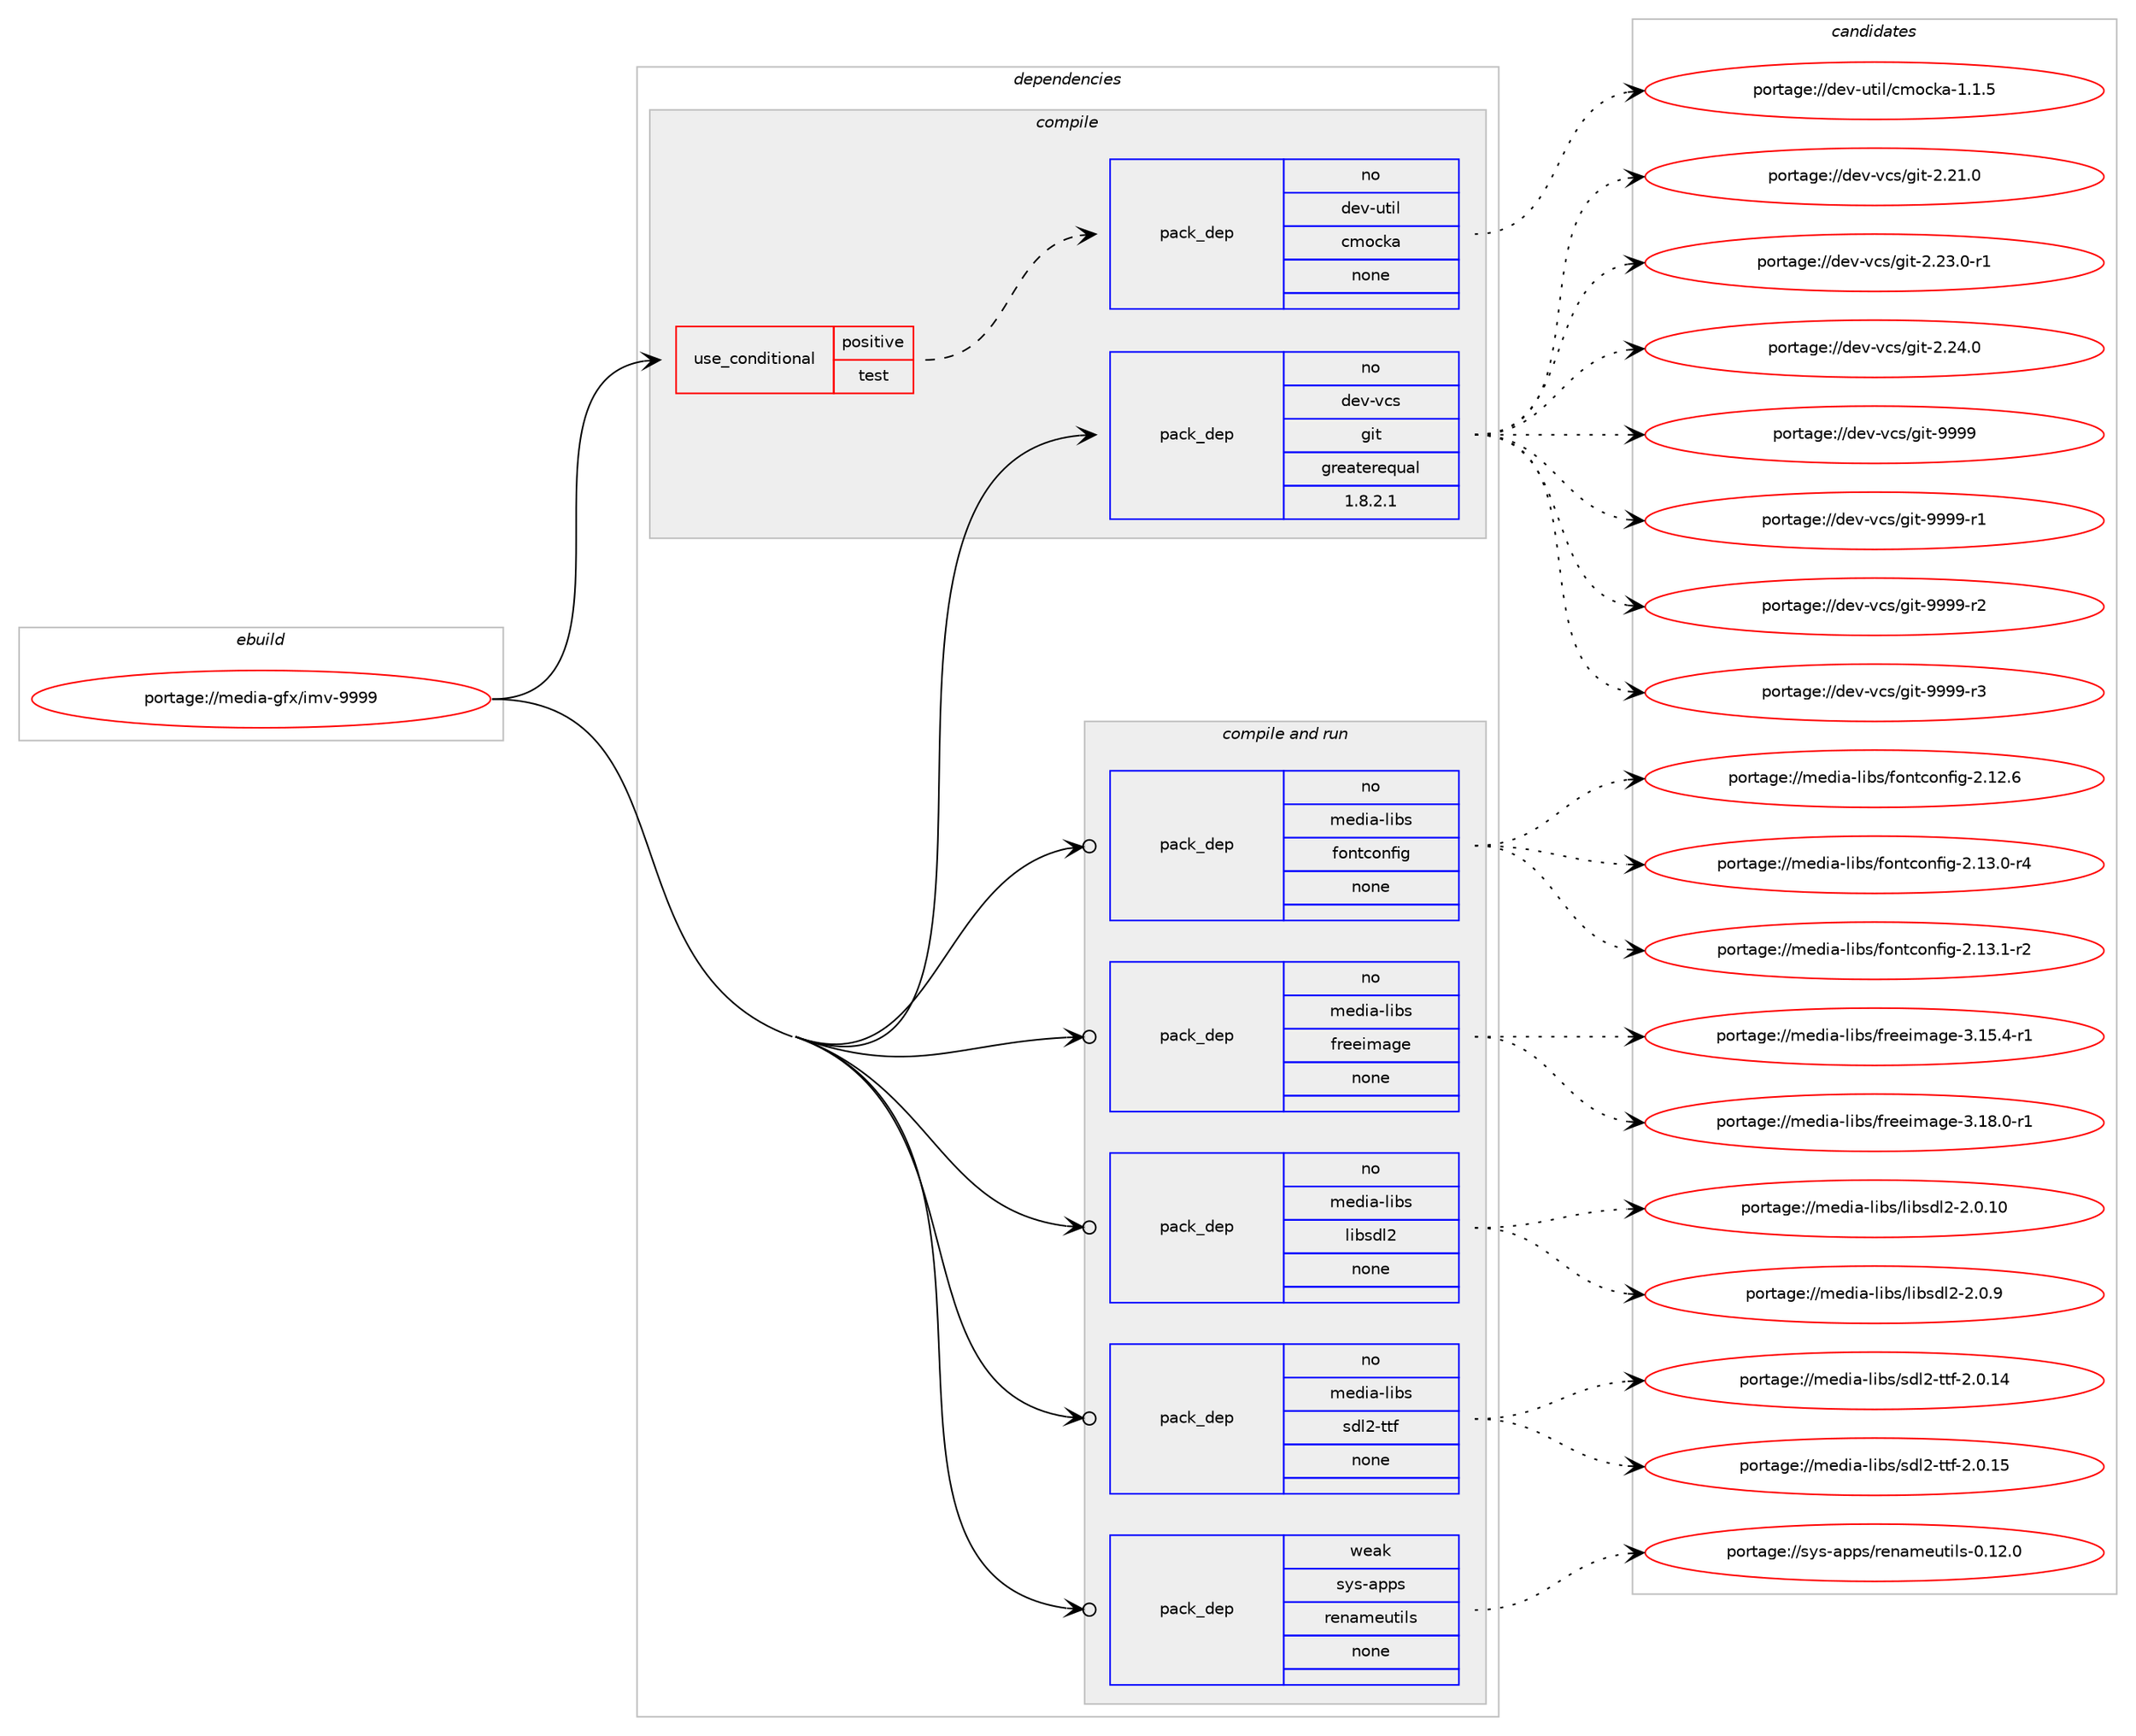 digraph prolog {

# *************
# Graph options
# *************

newrank=true;
concentrate=true;
compound=true;
graph [rankdir=LR,fontname=Helvetica,fontsize=10,ranksep=1.5];#, ranksep=2.5, nodesep=0.2];
edge  [arrowhead=vee];
node  [fontname=Helvetica,fontsize=10];

# **********
# The ebuild
# **********

subgraph cluster_leftcol {
color=gray;
rank=same;
label=<<i>ebuild</i>>;
id [label="portage://media-gfx/imv-9999", color=red, width=4, href="../media-gfx/imv-9999.svg"];
}

# ****************
# The dependencies
# ****************

subgraph cluster_midcol {
color=gray;
label=<<i>dependencies</i>>;
subgraph cluster_compile {
fillcolor="#eeeeee";
style=filled;
label=<<i>compile</i>>;
subgraph cond78766 {
dependency314689 [label=<<TABLE BORDER="0" CELLBORDER="1" CELLSPACING="0" CELLPADDING="4"><TR><TD ROWSPAN="3" CELLPADDING="10">use_conditional</TD></TR><TR><TD>positive</TD></TR><TR><TD>test</TD></TR></TABLE>>, shape=none, color=red];
subgraph pack230848 {
dependency314690 [label=<<TABLE BORDER="0" CELLBORDER="1" CELLSPACING="0" CELLPADDING="4" WIDTH="220"><TR><TD ROWSPAN="6" CELLPADDING="30">pack_dep</TD></TR><TR><TD WIDTH="110">no</TD></TR><TR><TD>dev-util</TD></TR><TR><TD>cmocka</TD></TR><TR><TD>none</TD></TR><TR><TD></TD></TR></TABLE>>, shape=none, color=blue];
}
dependency314689:e -> dependency314690:w [weight=20,style="dashed",arrowhead="vee"];
}
id:e -> dependency314689:w [weight=20,style="solid",arrowhead="vee"];
subgraph pack230849 {
dependency314691 [label=<<TABLE BORDER="0" CELLBORDER="1" CELLSPACING="0" CELLPADDING="4" WIDTH="220"><TR><TD ROWSPAN="6" CELLPADDING="30">pack_dep</TD></TR><TR><TD WIDTH="110">no</TD></TR><TR><TD>dev-vcs</TD></TR><TR><TD>git</TD></TR><TR><TD>greaterequal</TD></TR><TR><TD>1.8.2.1</TD></TR></TABLE>>, shape=none, color=blue];
}
id:e -> dependency314691:w [weight=20,style="solid",arrowhead="vee"];
}
subgraph cluster_compileandrun {
fillcolor="#eeeeee";
style=filled;
label=<<i>compile and run</i>>;
subgraph pack230850 {
dependency314692 [label=<<TABLE BORDER="0" CELLBORDER="1" CELLSPACING="0" CELLPADDING="4" WIDTH="220"><TR><TD ROWSPAN="6" CELLPADDING="30">pack_dep</TD></TR><TR><TD WIDTH="110">no</TD></TR><TR><TD>media-libs</TD></TR><TR><TD>fontconfig</TD></TR><TR><TD>none</TD></TR><TR><TD></TD></TR></TABLE>>, shape=none, color=blue];
}
id:e -> dependency314692:w [weight=20,style="solid",arrowhead="odotvee"];
subgraph pack230851 {
dependency314693 [label=<<TABLE BORDER="0" CELLBORDER="1" CELLSPACING="0" CELLPADDING="4" WIDTH="220"><TR><TD ROWSPAN="6" CELLPADDING="30">pack_dep</TD></TR><TR><TD WIDTH="110">no</TD></TR><TR><TD>media-libs</TD></TR><TR><TD>freeimage</TD></TR><TR><TD>none</TD></TR><TR><TD></TD></TR></TABLE>>, shape=none, color=blue];
}
id:e -> dependency314693:w [weight=20,style="solid",arrowhead="odotvee"];
subgraph pack230852 {
dependency314694 [label=<<TABLE BORDER="0" CELLBORDER="1" CELLSPACING="0" CELLPADDING="4" WIDTH="220"><TR><TD ROWSPAN="6" CELLPADDING="30">pack_dep</TD></TR><TR><TD WIDTH="110">no</TD></TR><TR><TD>media-libs</TD></TR><TR><TD>libsdl2</TD></TR><TR><TD>none</TD></TR><TR><TD></TD></TR></TABLE>>, shape=none, color=blue];
}
id:e -> dependency314694:w [weight=20,style="solid",arrowhead="odotvee"];
subgraph pack230853 {
dependency314695 [label=<<TABLE BORDER="0" CELLBORDER="1" CELLSPACING="0" CELLPADDING="4" WIDTH="220"><TR><TD ROWSPAN="6" CELLPADDING="30">pack_dep</TD></TR><TR><TD WIDTH="110">no</TD></TR><TR><TD>media-libs</TD></TR><TR><TD>sdl2-ttf</TD></TR><TR><TD>none</TD></TR><TR><TD></TD></TR></TABLE>>, shape=none, color=blue];
}
id:e -> dependency314695:w [weight=20,style="solid",arrowhead="odotvee"];
subgraph pack230854 {
dependency314696 [label=<<TABLE BORDER="0" CELLBORDER="1" CELLSPACING="0" CELLPADDING="4" WIDTH="220"><TR><TD ROWSPAN="6" CELLPADDING="30">pack_dep</TD></TR><TR><TD WIDTH="110">weak</TD></TR><TR><TD>sys-apps</TD></TR><TR><TD>renameutils</TD></TR><TR><TD>none</TD></TR><TR><TD></TD></TR></TABLE>>, shape=none, color=blue];
}
id:e -> dependency314696:w [weight=20,style="solid",arrowhead="odotvee"];
}
subgraph cluster_run {
fillcolor="#eeeeee";
style=filled;
label=<<i>run</i>>;
}
}

# **************
# The candidates
# **************

subgraph cluster_choices {
rank=same;
color=gray;
label=<<i>candidates</i>>;

subgraph choice230848 {
color=black;
nodesep=1;
choiceportage1001011184511711610510847991091119910797454946494653 [label="portage://dev-util/cmocka-1.1.5", color=red, width=4,href="../dev-util/cmocka-1.1.5.svg"];
dependency314690:e -> choiceportage1001011184511711610510847991091119910797454946494653:w [style=dotted,weight="100"];
}
subgraph choice230849 {
color=black;
nodesep=1;
choiceportage10010111845118991154710310511645504650494648 [label="portage://dev-vcs/git-2.21.0", color=red, width=4,href="../dev-vcs/git-2.21.0.svg"];
choiceportage100101118451189911547103105116455046505146484511449 [label="portage://dev-vcs/git-2.23.0-r1", color=red, width=4,href="../dev-vcs/git-2.23.0-r1.svg"];
choiceportage10010111845118991154710310511645504650524648 [label="portage://dev-vcs/git-2.24.0", color=red, width=4,href="../dev-vcs/git-2.24.0.svg"];
choiceportage1001011184511899115471031051164557575757 [label="portage://dev-vcs/git-9999", color=red, width=4,href="../dev-vcs/git-9999.svg"];
choiceportage10010111845118991154710310511645575757574511449 [label="portage://dev-vcs/git-9999-r1", color=red, width=4,href="../dev-vcs/git-9999-r1.svg"];
choiceportage10010111845118991154710310511645575757574511450 [label="portage://dev-vcs/git-9999-r2", color=red, width=4,href="../dev-vcs/git-9999-r2.svg"];
choiceportage10010111845118991154710310511645575757574511451 [label="portage://dev-vcs/git-9999-r3", color=red, width=4,href="../dev-vcs/git-9999-r3.svg"];
dependency314691:e -> choiceportage10010111845118991154710310511645504650494648:w [style=dotted,weight="100"];
dependency314691:e -> choiceportage100101118451189911547103105116455046505146484511449:w [style=dotted,weight="100"];
dependency314691:e -> choiceportage10010111845118991154710310511645504650524648:w [style=dotted,weight="100"];
dependency314691:e -> choiceportage1001011184511899115471031051164557575757:w [style=dotted,weight="100"];
dependency314691:e -> choiceportage10010111845118991154710310511645575757574511449:w [style=dotted,weight="100"];
dependency314691:e -> choiceportage10010111845118991154710310511645575757574511450:w [style=dotted,weight="100"];
dependency314691:e -> choiceportage10010111845118991154710310511645575757574511451:w [style=dotted,weight="100"];
}
subgraph choice230850 {
color=black;
nodesep=1;
choiceportage109101100105974510810598115471021111101169911111010210510345504649504654 [label="portage://media-libs/fontconfig-2.12.6", color=red, width=4,href="../media-libs/fontconfig-2.12.6.svg"];
choiceportage1091011001059745108105981154710211111011699111110102105103455046495146484511452 [label="portage://media-libs/fontconfig-2.13.0-r4", color=red, width=4,href="../media-libs/fontconfig-2.13.0-r4.svg"];
choiceportage1091011001059745108105981154710211111011699111110102105103455046495146494511450 [label="portage://media-libs/fontconfig-2.13.1-r2", color=red, width=4,href="../media-libs/fontconfig-2.13.1-r2.svg"];
dependency314692:e -> choiceportage109101100105974510810598115471021111101169911111010210510345504649504654:w [style=dotted,weight="100"];
dependency314692:e -> choiceportage1091011001059745108105981154710211111011699111110102105103455046495146484511452:w [style=dotted,weight="100"];
dependency314692:e -> choiceportage1091011001059745108105981154710211111011699111110102105103455046495146494511450:w [style=dotted,weight="100"];
}
subgraph choice230851 {
color=black;
nodesep=1;
choiceportage1091011001059745108105981154710211410110110510997103101455146495346524511449 [label="portage://media-libs/freeimage-3.15.4-r1", color=red, width=4,href="../media-libs/freeimage-3.15.4-r1.svg"];
choiceportage1091011001059745108105981154710211410110110510997103101455146495646484511449 [label="portage://media-libs/freeimage-3.18.0-r1", color=red, width=4,href="../media-libs/freeimage-3.18.0-r1.svg"];
dependency314693:e -> choiceportage1091011001059745108105981154710211410110110510997103101455146495346524511449:w [style=dotted,weight="100"];
dependency314693:e -> choiceportage1091011001059745108105981154710211410110110510997103101455146495646484511449:w [style=dotted,weight="100"];
}
subgraph choice230852 {
color=black;
nodesep=1;
choiceportage10910110010597451081059811547108105981151001085045504648464948 [label="portage://media-libs/libsdl2-2.0.10", color=red, width=4,href="../media-libs/libsdl2-2.0.10.svg"];
choiceportage109101100105974510810598115471081059811510010850455046484657 [label="portage://media-libs/libsdl2-2.0.9", color=red, width=4,href="../media-libs/libsdl2-2.0.9.svg"];
dependency314694:e -> choiceportage10910110010597451081059811547108105981151001085045504648464948:w [style=dotted,weight="100"];
dependency314694:e -> choiceportage109101100105974510810598115471081059811510010850455046484657:w [style=dotted,weight="100"];
}
subgraph choice230853 {
color=black;
nodesep=1;
choiceportage10910110010597451081059811547115100108504511611610245504648464952 [label="portage://media-libs/sdl2-ttf-2.0.14", color=red, width=4,href="../media-libs/sdl2-ttf-2.0.14.svg"];
choiceportage10910110010597451081059811547115100108504511611610245504648464953 [label="portage://media-libs/sdl2-ttf-2.0.15", color=red, width=4,href="../media-libs/sdl2-ttf-2.0.15.svg"];
dependency314695:e -> choiceportage10910110010597451081059811547115100108504511611610245504648464952:w [style=dotted,weight="100"];
dependency314695:e -> choiceportage10910110010597451081059811547115100108504511611610245504648464953:w [style=dotted,weight="100"];
}
subgraph choice230854 {
color=black;
nodesep=1;
choiceportage1151211154597112112115471141011109710910111711610510811545484649504648 [label="portage://sys-apps/renameutils-0.12.0", color=red, width=4,href="../sys-apps/renameutils-0.12.0.svg"];
dependency314696:e -> choiceportage1151211154597112112115471141011109710910111711610510811545484649504648:w [style=dotted,weight="100"];
}
}

}
